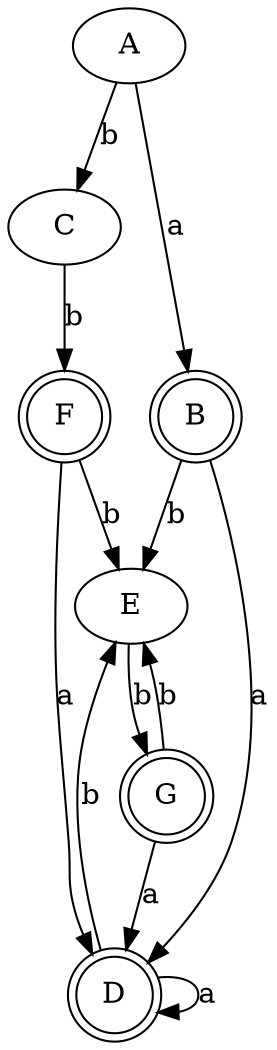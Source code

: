 digraph AFD {
	F [shape=doublecircle]
	E
	C
	G [shape=doublecircle]
	B [shape=doublecircle]
	A
	D [shape=doublecircle]
	A -> B [label=a]
	A -> C [label=b]
	B -> D [label=a]
	B -> E [label=b]
	C -> F [label=b]
	D -> D [label=a]
	D -> E [label=b]
	E -> G [label=b]
	F -> D [label=a]
	F -> E [label=b]
	G -> D [label=a]
	G -> E [label=b]
}
